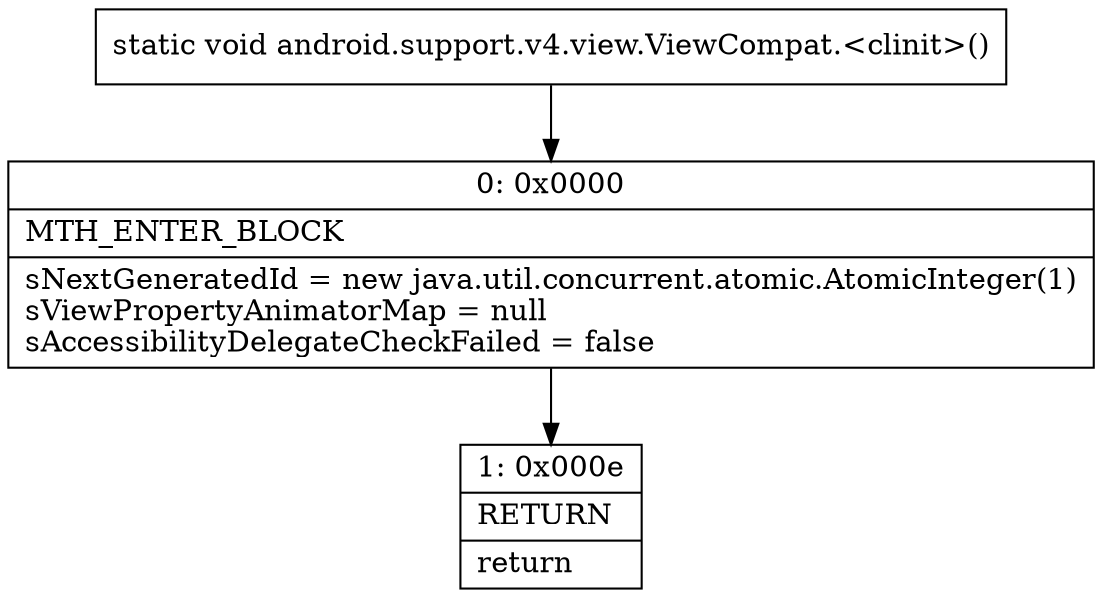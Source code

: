 digraph "CFG forandroid.support.v4.view.ViewCompat.\<clinit\>()V" {
Node_0 [shape=record,label="{0\:\ 0x0000|MTH_ENTER_BLOCK\l|sNextGeneratedId = new java.util.concurrent.atomic.AtomicInteger(1)\lsViewPropertyAnimatorMap = null\lsAccessibilityDelegateCheckFailed = false\l}"];
Node_1 [shape=record,label="{1\:\ 0x000e|RETURN\l|return\l}"];
MethodNode[shape=record,label="{static void android.support.v4.view.ViewCompat.\<clinit\>() }"];
MethodNode -> Node_0;
Node_0 -> Node_1;
}

